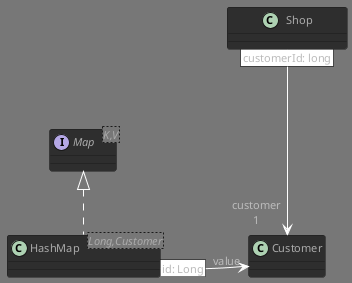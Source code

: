 ' Do not edit
' Theme Gallery
' autogenerated by script
'
@startuml
!theme reddress-darkblue
' Source: https://github.com/plantuml/plantuml/issues/1467 '

interface Map<K,V>
class HashMap<Long,Customer>

Map <|.. HashMap
Shop [customerId: long] ---> "customer\n1" Customer
HashMap [id: Long] -r-> "value" Customer
@enduml
